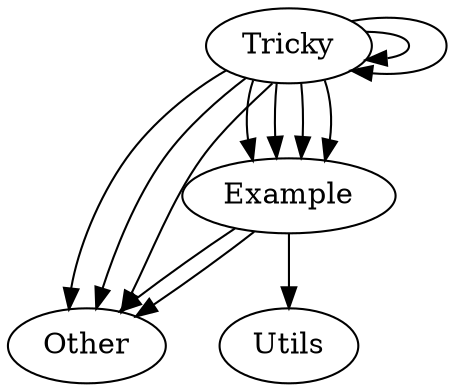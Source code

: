 digraph G {
Example -> Other
Example -> Utils
Example -> Other
Tricky -> Example
Tricky -> Tricky
Tricky -> Example
Tricky -> Other
Tricky -> Other
Tricky -> Example
Tricky -> Tricky
Tricky -> Other
Tricky -> Example
}
